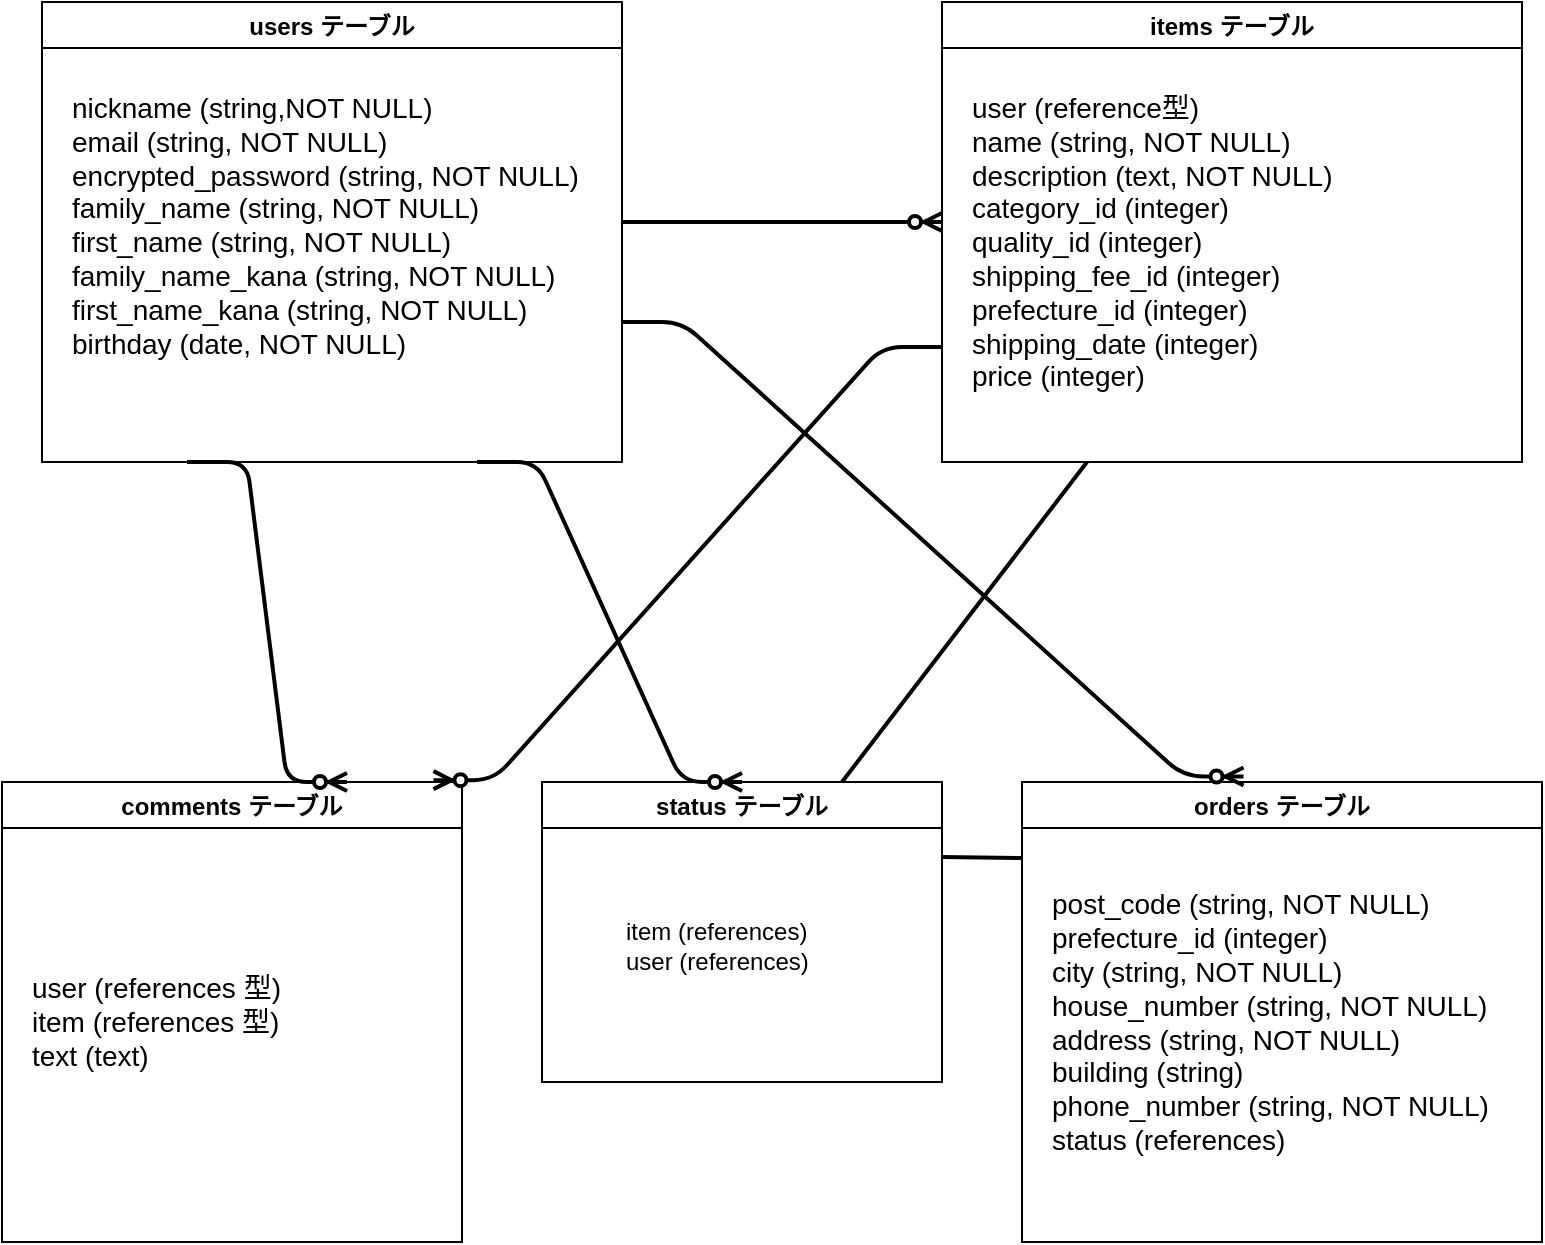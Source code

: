 <mxfile>
    <diagram id="SBeTpWiUitbdgiZ2SEFZ" name="ページ1">
        <mxGraphModel dx="1066" dy="655" grid="1" gridSize="10" guides="1" tooltips="1" connect="1" arrows="1" fold="1" page="1" pageScale="1" pageWidth="827" pageHeight="1169" math="0" shadow="0">
            <root>
                <mxCell id="0"/>
                <mxCell id="1" parent="0"/>
                <mxCell id="2" value="users テーブル" style="swimlane;" parent="1" vertex="1">
                    <mxGeometry x="60" y="60" width="290" height="230" as="geometry">
                        <mxRectangle x="40" y="50" width="110" height="23" as="alternateBounds"/>
                    </mxGeometry>
                </mxCell>
                <mxCell id="3" value="&lt;font style=&quot;font-size: 14px&quot;&gt;nickname (string,NOT NULL)&lt;br&gt;email (string, NOT NULL)&lt;br&gt;encrypted_password (string, NOT NULL)&lt;br&gt;family_name (string, NOT NULL)&lt;br&gt;first_name (string, NOT NULL)&lt;br&gt;family_name_kana (string, NOT NULL)&lt;br&gt;first_name_kana (string, NOT NULL)&lt;br&gt;birthday (date, NOT NULL)&lt;br&gt;&lt;br&gt;&lt;/font&gt;" style="text;html=1;align=left;verticalAlign=middle;resizable=0;points=[];autosize=1;strokeColor=none;" parent="2" vertex="1">
                    <mxGeometry x="12.5" y="50" width="270" height="140" as="geometry"/>
                </mxCell>
                <mxCell id="5" value="items テーブル" style="swimlane;" parent="1" vertex="1">
                    <mxGeometry x="510" y="60" width="290" height="230" as="geometry">
                        <mxRectangle x="40" y="50" width="110" height="23" as="alternateBounds"/>
                    </mxGeometry>
                </mxCell>
                <mxCell id="6" value="&lt;font style=&quot;font-size: 14px&quot;&gt;user (reference型)&lt;br&gt;name (string, NOT NULL)&lt;br&gt;description (text, NOT NULL)&lt;br&gt;category_id (integer)&lt;br&gt;quality_id (integer)&lt;br&gt;shipping_fee_id (integer)&lt;br&gt;prefecture_id (integer)&lt;br&gt;shipping_date (integer)&lt;br&gt;price (integer)&lt;br&gt;&lt;/font&gt;" style="text;html=1;align=left;verticalAlign=middle;resizable=0;points=[];autosize=1;strokeColor=none;" parent="5" vertex="1">
                    <mxGeometry x="12.5" y="50" width="200" height="140" as="geometry"/>
                </mxCell>
                <mxCell id="7" value="comments テーブル" style="swimlane;" parent="1" vertex="1">
                    <mxGeometry x="40" y="450" width="230" height="230" as="geometry">
                        <mxRectangle x="40" y="50" width="110" height="23" as="alternateBounds"/>
                    </mxGeometry>
                </mxCell>
                <mxCell id="8" value="&lt;font style=&quot;font-size: 14px&quot;&gt;user (references 型)&lt;br&gt;item (references 型)&lt;br&gt;text (text)&lt;br&gt;&lt;/font&gt;" style="text;html=1;align=left;verticalAlign=middle;resizable=0;points=[];autosize=1;strokeColor=none;" parent="7" vertex="1">
                    <mxGeometry x="12.5" y="95" width="140" height="50" as="geometry"/>
                </mxCell>
                <mxCell id="11" value="" style="edgeStyle=entityRelationEdgeStyle;fontSize=12;html=1;endArrow=ERzeroToMany;endFill=1;strokeWidth=2;rounded=1;" parent="1" edge="1">
                    <mxGeometry width="100" height="100" relative="1" as="geometry">
                        <mxPoint x="350" y="170" as="sourcePoint"/>
                        <mxPoint x="510" y="170" as="targetPoint"/>
                    </mxGeometry>
                </mxCell>
                <mxCell id="13" value="" style="edgeStyle=entityRelationEdgeStyle;fontSize=12;html=1;endArrow=ERzeroToMany;endFill=1;strokeWidth=2;rounded=1;exitX=0.25;exitY=1;exitDx=0;exitDy=0;entryX=0.75;entryY=0;entryDx=0;entryDy=0;" parent="1" source="2" target="7" edge="1">
                    <mxGeometry width="100" height="100" relative="1" as="geometry">
                        <mxPoint x="370" y="340" as="sourcePoint"/>
                        <mxPoint x="530" y="340" as="targetPoint"/>
                    </mxGeometry>
                </mxCell>
                <mxCell id="15" value="" style="edgeStyle=entityRelationEdgeStyle;fontSize=12;html=1;endArrow=ERzeroToMany;endFill=1;strokeWidth=2;rounded=1;entryX=0.938;entryY=-0.004;entryDx=0;entryDy=0;entryPerimeter=0;exitX=0;exitY=0.75;exitDx=0;exitDy=0;" parent="1" source="5" target="7" edge="1">
                    <mxGeometry width="100" height="100" relative="1" as="geometry">
                        <mxPoint x="450" y="240" as="sourcePoint"/>
                        <mxPoint x="510" y="250" as="targetPoint"/>
                    </mxGeometry>
                </mxCell>
                <mxCell id="16" value="orders テーブル" style="swimlane;" parent="1" vertex="1">
                    <mxGeometry x="550" y="450" width="260" height="230" as="geometry">
                        <mxRectangle x="40" y="50" width="110" height="23" as="alternateBounds"/>
                    </mxGeometry>
                </mxCell>
                <mxCell id="17" value="&lt;font style=&quot;font-size: 14px&quot;&gt;post_code (string, NOT NULL)&lt;br&gt;prefecture_id (integer)&lt;br&gt;city (string, NOT NULL)&lt;br&gt;house_number (string, NOT NULL)&lt;br&gt;address (string, NOT NULL)&lt;br&gt;building (string)&lt;br&gt;phone_number (string, NOT NULL)&lt;br&gt;status (references)&lt;br&gt;&lt;/font&gt;" style="text;html=1;align=left;verticalAlign=middle;resizable=0;points=[];autosize=1;strokeColor=none;" parent="16" vertex="1">
                    <mxGeometry x="12.5" y="55" width="230" height="130" as="geometry"/>
                </mxCell>
                <mxCell id="18" value="status テーブル" style="swimlane;" vertex="1" parent="1">
                    <mxGeometry x="310" y="450" width="200" height="150" as="geometry">
                        <mxRectangle x="40" y="50" width="110" height="23" as="alternateBounds"/>
                    </mxGeometry>
                </mxCell>
                <mxCell id="20" value="&lt;br&gt;item (references)&lt;br&gt;user (references)" style="text;html=1;align=left;verticalAlign=middle;resizable=0;points=[];autosize=1;strokeColor=none;" vertex="1" parent="18">
                    <mxGeometry x="40" y="50" width="110" height="50" as="geometry"/>
                </mxCell>
                <mxCell id="22" value="" style="edgeStyle=entityRelationEdgeStyle;fontSize=12;html=1;endArrow=ERzeroToMany;endFill=1;strokeWidth=2;rounded=1;entryX=0.426;entryY=-0.012;entryDx=0;entryDy=0;entryPerimeter=0;" edge="1" parent="1" target="16">
                    <mxGeometry width="100" height="100" relative="1" as="geometry">
                        <mxPoint x="350" y="220" as="sourcePoint"/>
                        <mxPoint x="342.02" y="459.08" as="targetPoint"/>
                    </mxGeometry>
                </mxCell>
                <mxCell id="26" value="" style="endArrow=none;html=1;rounded=0;exitX=0.25;exitY=1;exitDx=0;exitDy=0;entryX=0.75;entryY=0;entryDx=0;entryDy=0;strokeWidth=2;" edge="1" parent="1" source="5" target="18">
                    <mxGeometry relative="1" as="geometry">
                        <mxPoint x="290" y="380" as="sourcePoint"/>
                        <mxPoint x="450" y="380" as="targetPoint"/>
                    </mxGeometry>
                </mxCell>
                <mxCell id="27" value="" style="endArrow=none;html=1;rounded=0;entryX=1;entryY=0.25;entryDx=0;entryDy=0;strokeWidth=2;" edge="1" parent="1" target="18">
                    <mxGeometry relative="1" as="geometry">
                        <mxPoint x="550" y="488" as="sourcePoint"/>
                        <mxPoint x="470" y="460" as="targetPoint"/>
                    </mxGeometry>
                </mxCell>
                <mxCell id="29" value="" style="edgeStyle=entityRelationEdgeStyle;fontSize=12;html=1;endArrow=ERzeroToMany;endFill=1;strokeWidth=2;rounded=1;exitX=0.75;exitY=1;exitDx=0;exitDy=0;entryX=0.5;entryY=0;entryDx=0;entryDy=0;" edge="1" parent="1" source="2" target="18">
                    <mxGeometry width="100" height="100" relative="1" as="geometry">
                        <mxPoint x="360" y="180" as="sourcePoint"/>
                        <mxPoint x="520" y="180" as="targetPoint"/>
                    </mxGeometry>
                </mxCell>
            </root>
        </mxGraphModel>
    </diagram>
</mxfile>